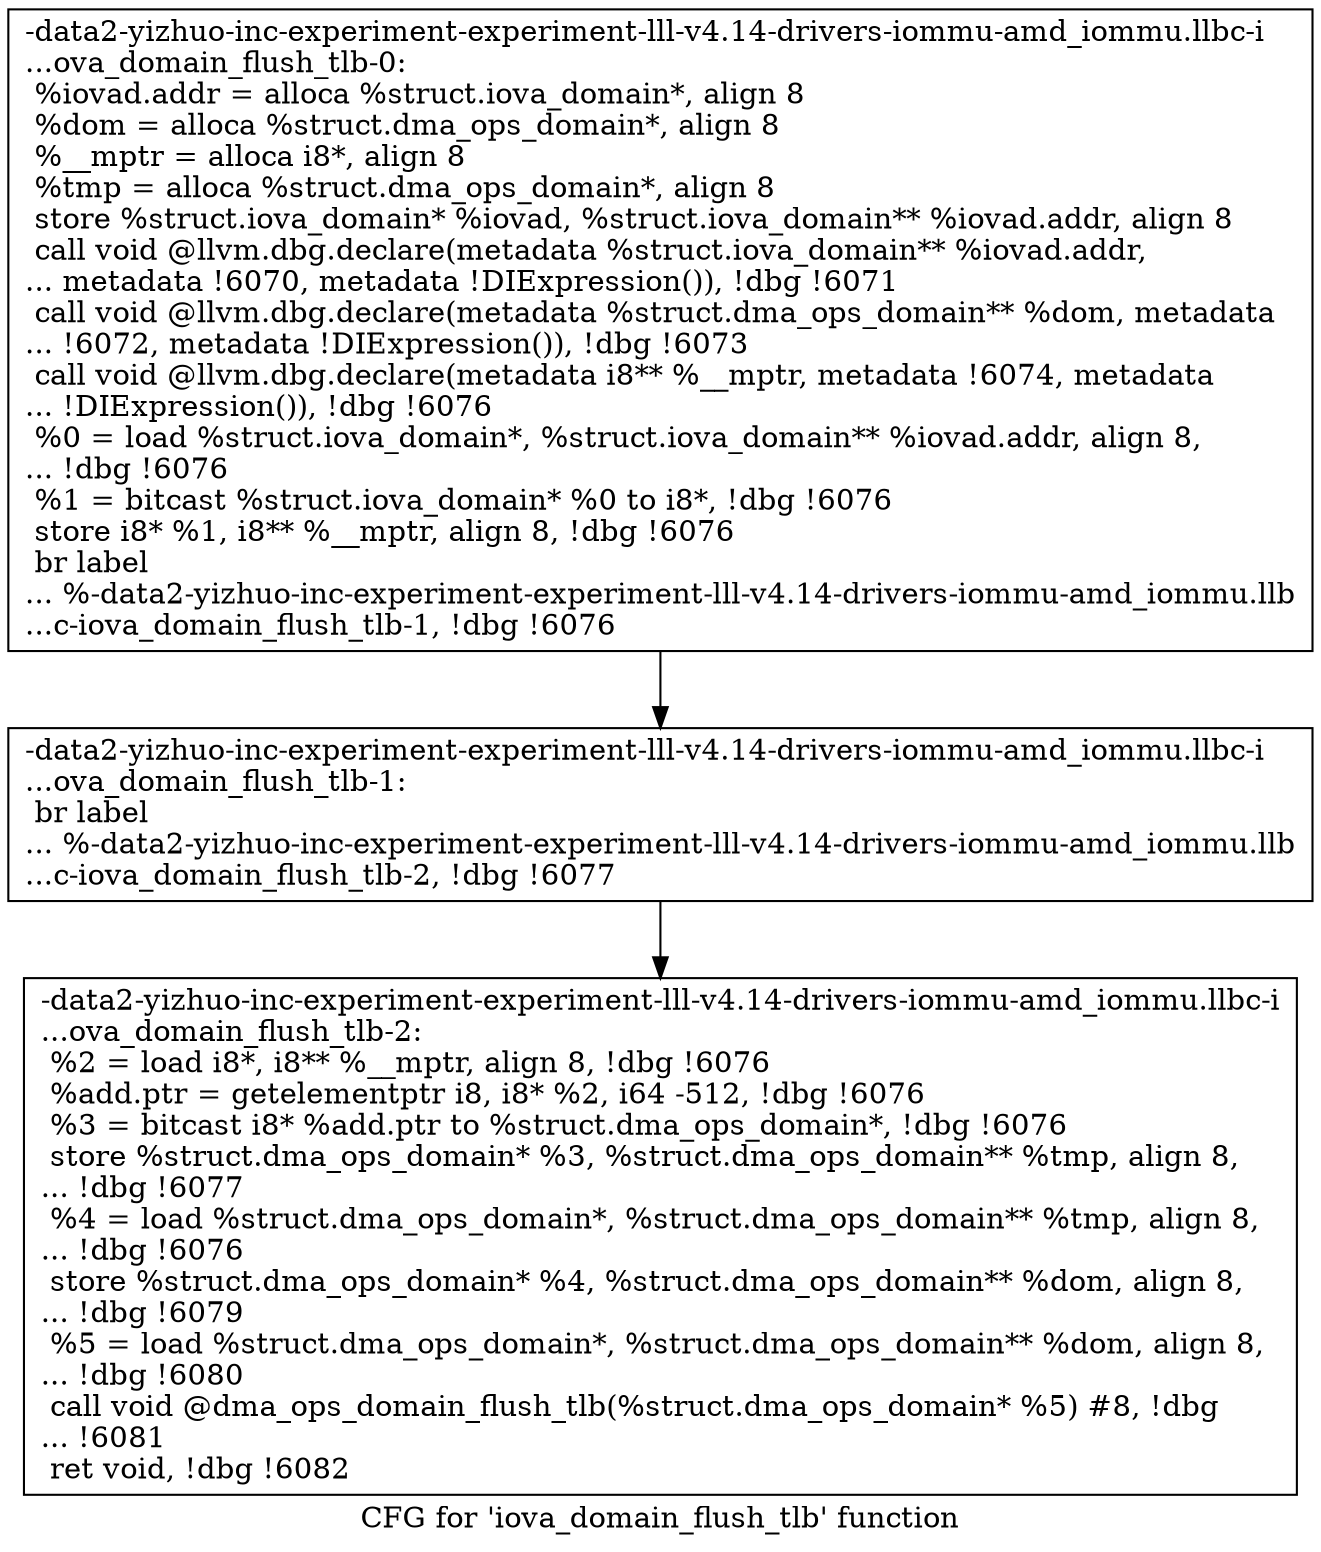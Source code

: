 digraph "CFG for 'iova_domain_flush_tlb' function" {
	label="CFG for 'iova_domain_flush_tlb' function";

	Node0x561b946c8bd0 [shape=record,label="{-data2-yizhuo-inc-experiment-experiment-lll-v4.14-drivers-iommu-amd_iommu.llbc-i\l...ova_domain_flush_tlb-0:\l  %iovad.addr = alloca %struct.iova_domain*, align 8\l  %dom = alloca %struct.dma_ops_domain*, align 8\l  %__mptr = alloca i8*, align 8\l  %tmp = alloca %struct.dma_ops_domain*, align 8\l  store %struct.iova_domain* %iovad, %struct.iova_domain** %iovad.addr, align 8\l  call void @llvm.dbg.declare(metadata %struct.iova_domain** %iovad.addr,\l... metadata !6070, metadata !DIExpression()), !dbg !6071\l  call void @llvm.dbg.declare(metadata %struct.dma_ops_domain** %dom, metadata\l... !6072, metadata !DIExpression()), !dbg !6073\l  call void @llvm.dbg.declare(metadata i8** %__mptr, metadata !6074, metadata\l... !DIExpression()), !dbg !6076\l  %0 = load %struct.iova_domain*, %struct.iova_domain** %iovad.addr, align 8,\l... !dbg !6076\l  %1 = bitcast %struct.iova_domain* %0 to i8*, !dbg !6076\l  store i8* %1, i8** %__mptr, align 8, !dbg !6076\l  br label\l... %-data2-yizhuo-inc-experiment-experiment-lll-v4.14-drivers-iommu-amd_iommu.llb\l...c-iova_domain_flush_tlb-1, !dbg !6076\l}"];
	Node0x561b946c8bd0 -> Node0x561b946c9410;
	Node0x561b946c9410 [shape=record,label="{-data2-yizhuo-inc-experiment-experiment-lll-v4.14-drivers-iommu-amd_iommu.llbc-i\l...ova_domain_flush_tlb-1: \l  br label\l... %-data2-yizhuo-inc-experiment-experiment-lll-v4.14-drivers-iommu-amd_iommu.llb\l...c-iova_domain_flush_tlb-2, !dbg !6077\l}"];
	Node0x561b946c9410 -> Node0x561b946c9460;
	Node0x561b946c9460 [shape=record,label="{-data2-yizhuo-inc-experiment-experiment-lll-v4.14-drivers-iommu-amd_iommu.llbc-i\l...ova_domain_flush_tlb-2: \l  %2 = load i8*, i8** %__mptr, align 8, !dbg !6076\l  %add.ptr = getelementptr i8, i8* %2, i64 -512, !dbg !6076\l  %3 = bitcast i8* %add.ptr to %struct.dma_ops_domain*, !dbg !6076\l  store %struct.dma_ops_domain* %3, %struct.dma_ops_domain** %tmp, align 8,\l... !dbg !6077\l  %4 = load %struct.dma_ops_domain*, %struct.dma_ops_domain** %tmp, align 8,\l... !dbg !6076\l  store %struct.dma_ops_domain* %4, %struct.dma_ops_domain** %dom, align 8,\l... !dbg !6079\l  %5 = load %struct.dma_ops_domain*, %struct.dma_ops_domain** %dom, align 8,\l... !dbg !6080\l  call void @dma_ops_domain_flush_tlb(%struct.dma_ops_domain* %5) #8, !dbg\l... !6081\l  ret void, !dbg !6082\l}"];
}
